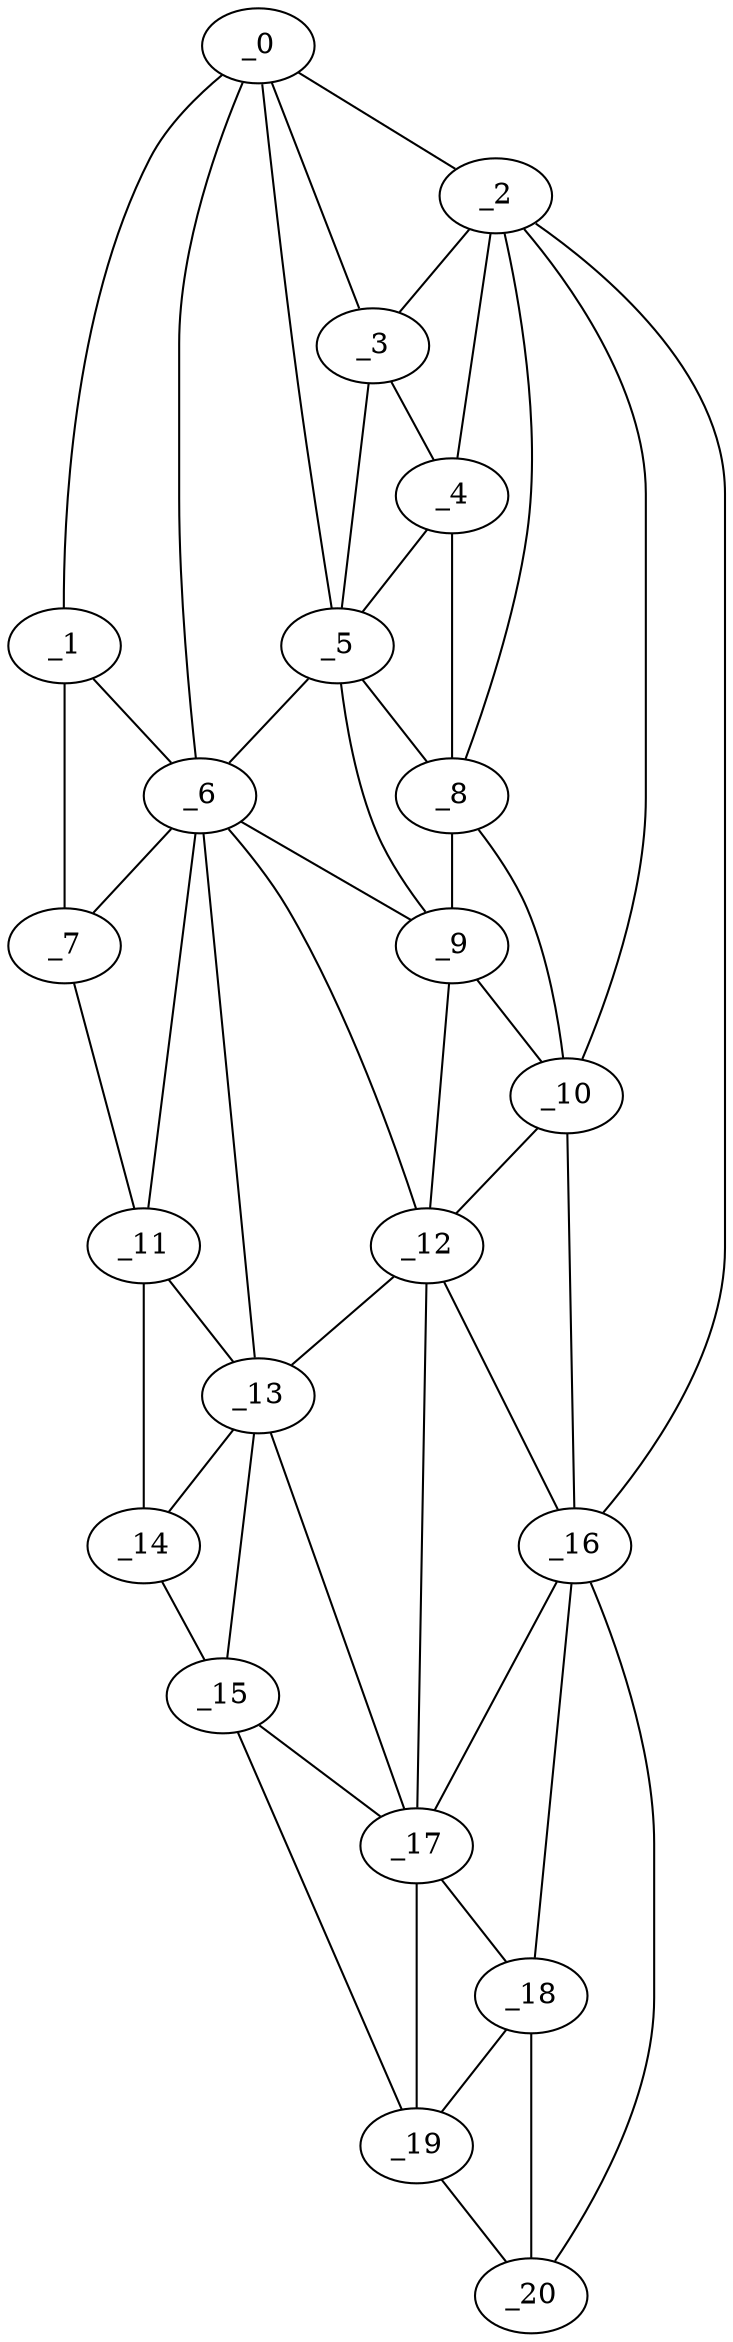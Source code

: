 graph "obj29__105.gxl" {
	_0	 [x=21,
		y=61];
	_1	 [x=22,
		y=77];
	_0 -- _1	 [valence=1];
	_2	 [x=31,
		y=17];
	_0 -- _2	 [valence=1];
	_3	 [x=32,
		y=42];
	_0 -- _3	 [valence=2];
	_5	 [x=40,
		y=50];
	_0 -- _5	 [valence=1];
	_6	 [x=47,
		y=65];
	_0 -- _6	 [valence=1];
	_1 -- _6	 [valence=2];
	_7	 [x=47,
		y=86];
	_1 -- _7	 [valence=1];
	_2 -- _3	 [valence=1];
	_4	 [x=39,
		y=42];
	_2 -- _4	 [valence=2];
	_8	 [x=48,
		y=35];
	_2 -- _8	 [valence=2];
	_10	 [x=63,
		y=28];
	_2 -- _10	 [valence=2];
	_16	 [x=108,
		y=41];
	_2 -- _16	 [valence=1];
	_3 -- _4	 [valence=1];
	_3 -- _5	 [valence=2];
	_4 -- _5	 [valence=2];
	_4 -- _8	 [valence=1];
	_5 -- _6	 [valence=2];
	_5 -- _8	 [valence=2];
	_9	 [x=56,
		y=35];
	_5 -- _9	 [valence=1];
	_6 -- _7	 [valence=2];
	_6 -- _9	 [valence=2];
	_11	 [x=73,
		y=87];
	_6 -- _11	 [valence=2];
	_12	 [x=76,
		y=45];
	_6 -- _12	 [valence=2];
	_13	 [x=84,
		y=80];
	_6 -- _13	 [valence=1];
	_7 -- _11	 [valence=1];
	_8 -- _9	 [valence=2];
	_8 -- _10	 [valence=2];
	_9 -- _10	 [valence=2];
	_9 -- _12	 [valence=2];
	_10 -- _12	 [valence=2];
	_10 -- _16	 [valence=1];
	_11 -- _13	 [valence=2];
	_14	 [x=84,
		y=87];
	_11 -- _14	 [valence=1];
	_12 -- _13	 [valence=2];
	_12 -- _16	 [valence=2];
	_17	 [x=109,
		y=76];
	_12 -- _17	 [valence=2];
	_13 -- _14	 [valence=2];
	_15	 [x=93,
		y=85];
	_13 -- _15	 [valence=1];
	_13 -- _17	 [valence=2];
	_14 -- _15	 [valence=1];
	_15 -- _17	 [valence=1];
	_19	 [x=121,
		y=73];
	_15 -- _19	 [valence=1];
	_16 -- _17	 [valence=2];
	_18	 [x=121,
		y=63];
	_16 -- _18	 [valence=1];
	_20	 [x=122,
		y=51];
	_16 -- _20	 [valence=1];
	_17 -- _18	 [valence=2];
	_17 -- _19	 [valence=1];
	_18 -- _19	 [valence=1];
	_18 -- _20	 [valence=2];
	_19 -- _20	 [valence=1];
}
